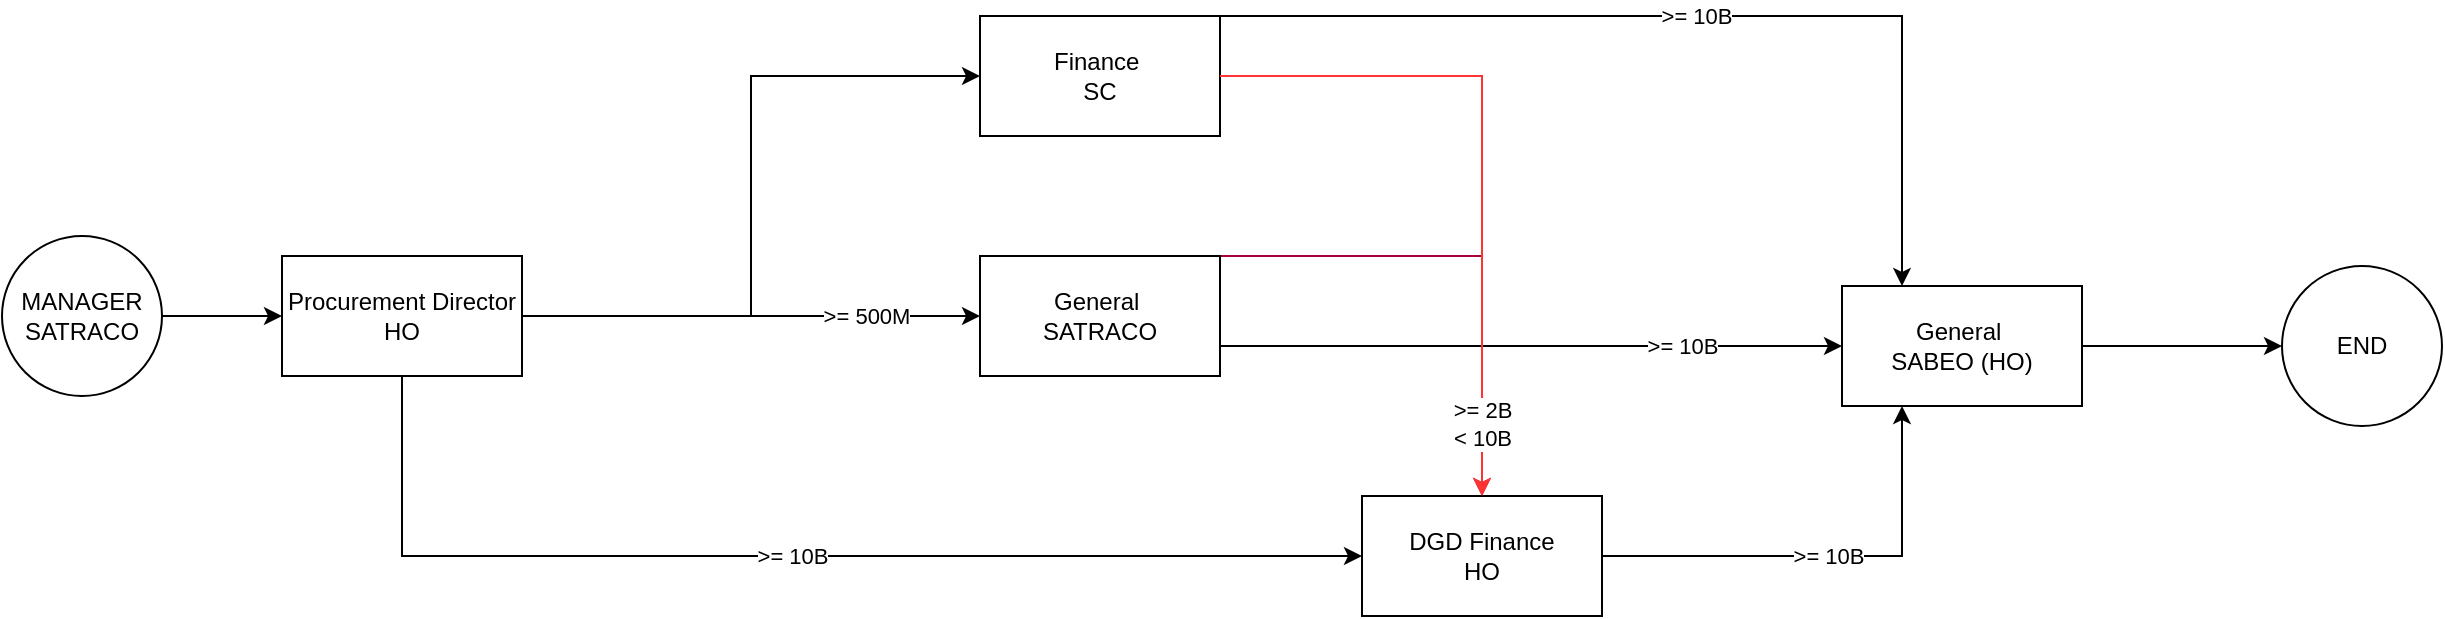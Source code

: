 <mxfile version="22.0.3" type="github">
  <diagram name="Trang-1" id="DKE-1wA-68H6ANHlTrfW">
    <mxGraphModel dx="1293" dy="681" grid="1" gridSize="10" guides="1" tooltips="1" connect="1" arrows="1" fold="1" page="1" pageScale="1" pageWidth="827" pageHeight="1169" math="0" shadow="0">
      <root>
        <mxCell id="0" />
        <mxCell id="1" parent="0" />
        <mxCell id="VpRF0-kcj2pOvB9V1jlZ-3" value="" style="edgeStyle=orthogonalEdgeStyle;rounded=0;orthogonalLoop=1;jettySize=auto;html=1;" edge="1" parent="1" source="VpRF0-kcj2pOvB9V1jlZ-1" target="VpRF0-kcj2pOvB9V1jlZ-2">
          <mxGeometry relative="1" as="geometry" />
        </mxCell>
        <mxCell id="VpRF0-kcj2pOvB9V1jlZ-1" value="MANAGER&lt;br&gt;SATRACO" style="ellipse;whiteSpace=wrap;html=1;aspect=fixed;" vertex="1" parent="1">
          <mxGeometry x="40" y="370" width="80" height="80" as="geometry" />
        </mxCell>
        <mxCell id="VpRF0-kcj2pOvB9V1jlZ-5" value="" style="edgeStyle=orthogonalEdgeStyle;rounded=0;orthogonalLoop=1;jettySize=auto;html=1;entryX=0;entryY=0.5;entryDx=0;entryDy=0;" edge="1" parent="1" source="VpRF0-kcj2pOvB9V1jlZ-2" target="VpRF0-kcj2pOvB9V1jlZ-4">
          <mxGeometry relative="1" as="geometry" />
        </mxCell>
        <mxCell id="VpRF0-kcj2pOvB9V1jlZ-7" value="&amp;gt;= 500M" style="edgeStyle=orthogonalEdgeStyle;rounded=0;orthogonalLoop=1;jettySize=auto;html=1;" edge="1" parent="1" source="VpRF0-kcj2pOvB9V1jlZ-2" target="VpRF0-kcj2pOvB9V1jlZ-6">
          <mxGeometry x="0.5" relative="1" as="geometry">
            <mxPoint as="offset" />
          </mxGeometry>
        </mxCell>
        <mxCell id="VpRF0-kcj2pOvB9V1jlZ-9" value="&amp;gt;= 10B" style="edgeStyle=orthogonalEdgeStyle;rounded=0;orthogonalLoop=1;jettySize=auto;html=1;" edge="1" parent="1" source="VpRF0-kcj2pOvB9V1jlZ-2" target="VpRF0-kcj2pOvB9V1jlZ-8">
          <mxGeometry relative="1" as="geometry">
            <Array as="points">
              <mxPoint x="240" y="530" />
            </Array>
          </mxGeometry>
        </mxCell>
        <mxCell id="VpRF0-kcj2pOvB9V1jlZ-2" value="Procurement Director&lt;br&gt;HO" style="whiteSpace=wrap;html=1;" vertex="1" parent="1">
          <mxGeometry x="180" y="380" width="120" height="60" as="geometry" />
        </mxCell>
        <mxCell id="VpRF0-kcj2pOvB9V1jlZ-14" value="&amp;gt;= 10B" style="edgeStyle=orthogonalEdgeStyle;rounded=0;orthogonalLoop=1;jettySize=auto;html=1;exitX=1;exitY=0;exitDx=0;exitDy=0;entryX=0.25;entryY=0;entryDx=0;entryDy=0;" edge="1" parent="1" source="VpRF0-kcj2pOvB9V1jlZ-4" target="VpRF0-kcj2pOvB9V1jlZ-12">
          <mxGeometry relative="1" as="geometry">
            <mxPoint x="990" y="360" as="targetPoint" />
            <Array as="points">
              <mxPoint x="990" y="260" />
            </Array>
          </mxGeometry>
        </mxCell>
        <mxCell id="VpRF0-kcj2pOvB9V1jlZ-4" value="Finance&amp;nbsp;&lt;br&gt;SC" style="whiteSpace=wrap;html=1;" vertex="1" parent="1">
          <mxGeometry x="529" y="260" width="120" height="60" as="geometry" />
        </mxCell>
        <mxCell id="VpRF0-kcj2pOvB9V1jlZ-11" style="edgeStyle=orthogonalEdgeStyle;rounded=0;orthogonalLoop=1;jettySize=auto;html=1;entryX=0.5;entryY=0;entryDx=0;entryDy=0;fillColor=#FF0000;strokeColor=#A50040;" edge="1" parent="1" source="VpRF0-kcj2pOvB9V1jlZ-6" target="VpRF0-kcj2pOvB9V1jlZ-8">
          <mxGeometry relative="1" as="geometry">
            <mxPoint x="740" y="490" as="targetPoint" />
            <Array as="points">
              <mxPoint x="780" y="380" />
            </Array>
          </mxGeometry>
        </mxCell>
        <mxCell id="VpRF0-kcj2pOvB9V1jlZ-17" value="&amp;gt;= 10B" style="edgeStyle=orthogonalEdgeStyle;rounded=0;orthogonalLoop=1;jettySize=auto;html=1;exitX=1;exitY=0.75;exitDx=0;exitDy=0;entryX=0;entryY=0.5;entryDx=0;entryDy=0;" edge="1" parent="1" source="VpRF0-kcj2pOvB9V1jlZ-6" target="VpRF0-kcj2pOvB9V1jlZ-12">
          <mxGeometry x="0.485" relative="1" as="geometry">
            <mxPoint as="offset" />
          </mxGeometry>
        </mxCell>
        <mxCell id="VpRF0-kcj2pOvB9V1jlZ-6" value="General&amp;nbsp;&lt;br&gt;SATRACO" style="whiteSpace=wrap;html=1;" vertex="1" parent="1">
          <mxGeometry x="529" y="380" width="120" height="60" as="geometry" />
        </mxCell>
        <mxCell id="VpRF0-kcj2pOvB9V1jlZ-13" value="&amp;gt;= 10B" style="edgeStyle=orthogonalEdgeStyle;rounded=0;orthogonalLoop=1;jettySize=auto;html=1;" edge="1" parent="1" source="VpRF0-kcj2pOvB9V1jlZ-8" target="VpRF0-kcj2pOvB9V1jlZ-12">
          <mxGeometry relative="1" as="geometry">
            <Array as="points">
              <mxPoint x="990" y="530" />
            </Array>
          </mxGeometry>
        </mxCell>
        <mxCell id="VpRF0-kcj2pOvB9V1jlZ-8" value="DGD Finance&lt;br&gt;HO" style="whiteSpace=wrap;html=1;" vertex="1" parent="1">
          <mxGeometry x="720" y="500" width="120" height="60" as="geometry" />
        </mxCell>
        <mxCell id="VpRF0-kcj2pOvB9V1jlZ-10" value="&amp;gt;= 2B&lt;br&gt;&amp;lt; 10B" style="edgeStyle=orthogonalEdgeStyle;rounded=0;orthogonalLoop=1;jettySize=auto;html=1;entryX=0.5;entryY=0;entryDx=0;entryDy=0;fillColor=#f8cecc;strokeColor=#FF3333;" edge="1" parent="1" source="VpRF0-kcj2pOvB9V1jlZ-4" target="VpRF0-kcj2pOvB9V1jlZ-8">
          <mxGeometry x="0.789" relative="1" as="geometry">
            <mxPoint as="offset" />
          </mxGeometry>
        </mxCell>
        <mxCell id="VpRF0-kcj2pOvB9V1jlZ-19" value="" style="edgeStyle=orthogonalEdgeStyle;rounded=0;orthogonalLoop=1;jettySize=auto;html=1;" edge="1" parent="1" source="VpRF0-kcj2pOvB9V1jlZ-12" target="VpRF0-kcj2pOvB9V1jlZ-18">
          <mxGeometry relative="1" as="geometry" />
        </mxCell>
        <mxCell id="VpRF0-kcj2pOvB9V1jlZ-12" value="General&amp;nbsp;&lt;br&gt;SABEO (HO)" style="whiteSpace=wrap;html=1;" vertex="1" parent="1">
          <mxGeometry x="960" y="395" width="120" height="60" as="geometry" />
        </mxCell>
        <mxCell id="VpRF0-kcj2pOvB9V1jlZ-18" value="END" style="ellipse;whiteSpace=wrap;html=1;" vertex="1" parent="1">
          <mxGeometry x="1180" y="385" width="80" height="80" as="geometry" />
        </mxCell>
      </root>
    </mxGraphModel>
  </diagram>
</mxfile>
